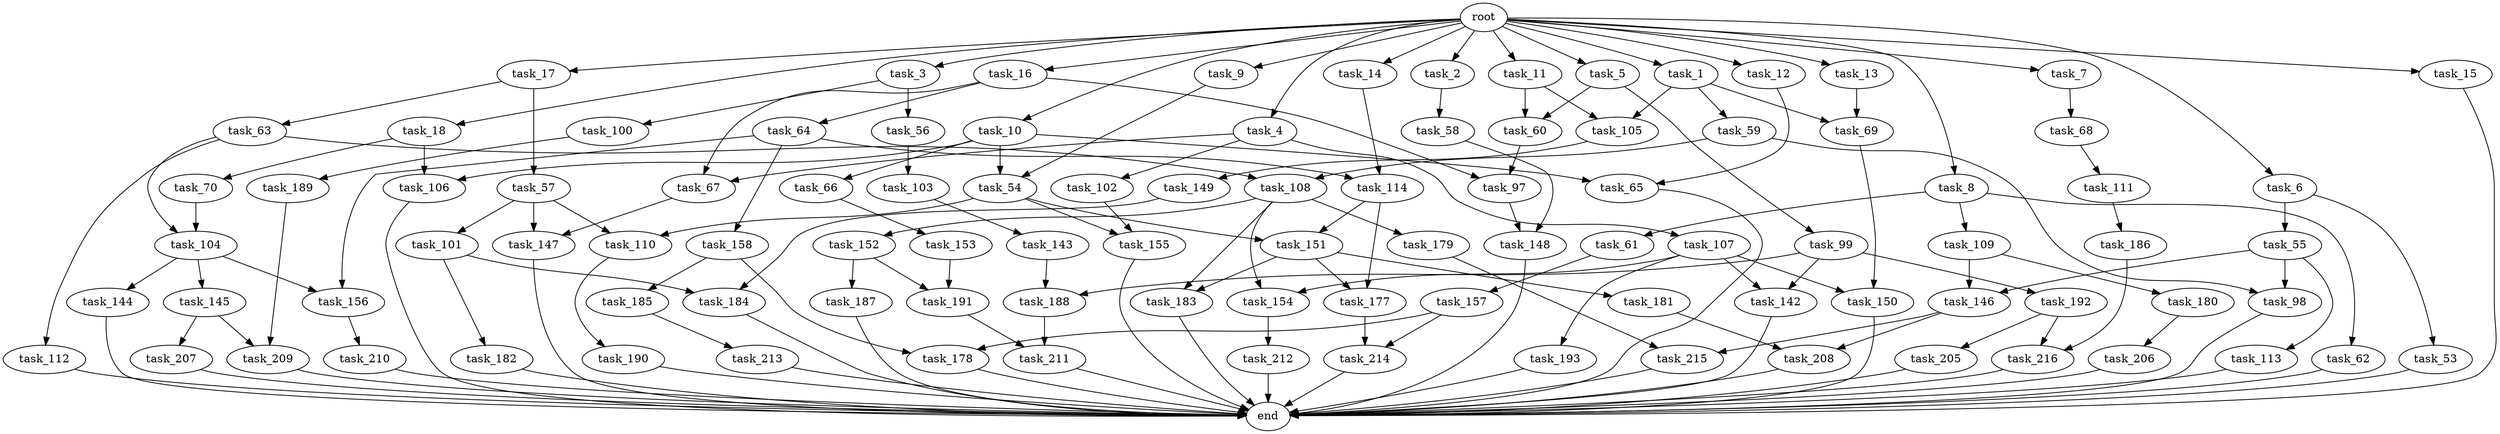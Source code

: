 digraph G {
  task_181 [size="841813590.016000"];
  task_11 [size="2.048000"];
  task_64 [size="1391569403.904000"];
  task_179 [size="429496729.600000"];
  task_17 [size="2.048000"];
  task_178 [size="549755813.888000"];
  task_190 [size="841813590.016000"];
  task_69 [size="498216206.336000"];
  task_62 [size="1717986918.400000"];
  task_104 [size="1374389534.720000"];
  task_155 [size="584115552.256000"];
  task_109 [size="1717986918.400000"];
  task_189 [size="1099511627.776000"];
  task_59 [size="68719476.736000"];
  task_7 [size="2.048000"];
  task_56 [size="841813590.016000"];
  task_113 [size="1391569403.904000"];
  task_67 [size="2010044694.528000"];
  task_192 [size="154618822.656000"];
  task_209 [size="1872605741.056000"];
  task_214 [size="1666447310.848000"];
  task_157 [size="68719476.736000"];
  task_205 [size="154618822.656000"];
  task_216 [size="309237645.312000"];
  task_147 [size="687194767.360000"];
  task_211 [size="1168231104.512000"];
  end [size="0.000000"];
  task_206 [size="1391569403.904000"];
  task_158 [size="841813590.016000"];
  task_63 [size="1391569403.904000"];
  task_61 [size="1717986918.400000"];
  task_55 [size="618475290.624000"];
  task_177 [size="1683627180.032000"];
  task_54 [size="1254130450.432000"];
  task_107 [size="618475290.624000"];
  task_112 [size="1099511627.776000"];
  task_142 [size="1546188226.560000"];
  task_105 [size="343597383.680000"];
  task_145 [size="1099511627.776000"];
  task_3 [size="2.048000"];
  task_207 [size="154618822.656000"];
  task_14 [size="2.048000"];
  task_187 [size="841813590.016000"];
  task_185 [size="274877906.944000"];
  task_53 [size="618475290.624000"];
  task_215 [size="137438953.472000"];
  task_57 [size="1391569403.904000"];
  task_108 [size="1168231104.512000"];
  task_146 [size="1546188226.560000"];
  task_100 [size="841813590.016000"];
  task_9 [size="2.048000"];
  task_149 [size="1391569403.904000"];
  task_16 [size="2.048000"];
  task_58 [size="1717986918.400000"];
  task_8 [size="2.048000"];
  root [size="0.000000"];
  task_184 [size="1254130450.432000"];
  task_212 [size="429496729.600000"];
  task_65 [size="309237645.312000"];
  task_4 [size="2.048000"];
  task_70 [size="1717986918.400000"];
  task_60 [size="549755813.888000"];
  task_13 [size="2.048000"];
  task_18 [size="2.048000"];
  task_143 [size="154618822.656000"];
  task_101 [size="68719476.736000"];
  task_66 [size="154618822.656000"];
  task_210 [size="68719476.736000"];
  task_5 [size="2.048000"];
  task_144 [size="1099511627.776000"];
  task_1 [size="2.048000"];
  task_153 [size="618475290.624000"];
  task_98 [size="1460288880.640000"];
  task_99 [size="274877906.944000"];
  task_154 [size="1821066133.504000"];
  task_188 [size="429496729.600000"];
  task_6 [size="2.048000"];
  task_150 [size="2233382993.920000"];
  task_152 [size="429496729.600000"];
  task_106 [size="1872605741.056000"];
  task_213 [size="618475290.624000"];
  task_15 [size="2.048000"];
  task_10 [size="2.048000"];
  task_110 [size="498216206.336000"];
  task_148 [size="773094113.280000"];
  task_186 [size="618475290.624000"];
  task_103 [size="618475290.624000"];
  task_182 [size="1099511627.776000"];
  task_208 [size="687194767.360000"];
  task_180 [size="154618822.656000"];
  task_151 [size="1271310319.616000"];
  task_156 [size="1941325217.792000"];
  task_68 [size="618475290.624000"];
  task_2 [size="2.048000"];
  task_114 [size="2233382993.920000"];
  task_12 [size="2.048000"];
  task_111 [size="429496729.600000"];
  task_191 [size="2233382993.920000"];
  task_102 [size="618475290.624000"];
  task_193 [size="1391569403.904000"];
  task_97 [size="1821066133.504000"];
  task_183 [size="1271310319.616000"];

  task_181 -> task_208 [size="301989888.000000"];
  task_11 -> task_60 [size="134217728.000000"];
  task_11 -> task_105 [size="134217728.000000"];
  task_64 -> task_114 [size="411041792.000000"];
  task_64 -> task_156 [size="411041792.000000"];
  task_64 -> task_158 [size="411041792.000000"];
  task_179 -> task_215 [size="33554432.000000"];
  task_17 -> task_57 [size="679477248.000000"];
  task_17 -> task_63 [size="679477248.000000"];
  task_178 -> end [size="1.000000"];
  task_190 -> end [size="1.000000"];
  task_69 -> task_150 [size="411041792.000000"];
  task_62 -> end [size="1.000000"];
  task_104 -> task_145 [size="536870912.000000"];
  task_104 -> task_156 [size="536870912.000000"];
  task_104 -> task_144 [size="536870912.000000"];
  task_155 -> end [size="1.000000"];
  task_109 -> task_180 [size="75497472.000000"];
  task_109 -> task_146 [size="75497472.000000"];
  task_189 -> task_209 [size="838860800.000000"];
  task_59 -> task_108 [size="33554432.000000"];
  task_59 -> task_98 [size="33554432.000000"];
  task_7 -> task_68 [size="301989888.000000"];
  task_56 -> task_103 [size="301989888.000000"];
  task_113 -> end [size="1.000000"];
  task_67 -> task_147 [size="301989888.000000"];
  task_192 -> task_205 [size="75497472.000000"];
  task_192 -> task_216 [size="75497472.000000"];
  task_209 -> end [size="1.000000"];
  task_214 -> end [size="1.000000"];
  task_157 -> task_178 [size="134217728.000000"];
  task_157 -> task_214 [size="134217728.000000"];
  task_205 -> end [size="1.000000"];
  task_216 -> end [size="1.000000"];
  task_147 -> end [size="1.000000"];
  task_211 -> end [size="1.000000"];
  task_206 -> end [size="1.000000"];
  task_158 -> task_178 [size="134217728.000000"];
  task_158 -> task_185 [size="134217728.000000"];
  task_63 -> task_108 [size="536870912.000000"];
  task_63 -> task_112 [size="536870912.000000"];
  task_63 -> task_104 [size="536870912.000000"];
  task_61 -> task_157 [size="33554432.000000"];
  task_55 -> task_113 [size="679477248.000000"];
  task_55 -> task_146 [size="679477248.000000"];
  task_55 -> task_98 [size="679477248.000000"];
  task_177 -> task_214 [size="679477248.000000"];
  task_54 -> task_155 [size="209715200.000000"];
  task_54 -> task_110 [size="209715200.000000"];
  task_54 -> task_151 [size="209715200.000000"];
  task_107 -> task_142 [size="679477248.000000"];
  task_107 -> task_150 [size="679477248.000000"];
  task_107 -> task_154 [size="679477248.000000"];
  task_107 -> task_193 [size="679477248.000000"];
  task_112 -> end [size="1.000000"];
  task_142 -> end [size="1.000000"];
  task_105 -> task_149 [size="679477248.000000"];
  task_145 -> task_209 [size="75497472.000000"];
  task_145 -> task_207 [size="75497472.000000"];
  task_3 -> task_100 [size="411041792.000000"];
  task_3 -> task_56 [size="411041792.000000"];
  task_207 -> end [size="1.000000"];
  task_14 -> task_114 [size="679477248.000000"];
  task_187 -> end [size="1.000000"];
  task_185 -> task_213 [size="301989888.000000"];
  task_53 -> end [size="1.000000"];
  task_215 -> end [size="1.000000"];
  task_57 -> task_110 [size="33554432.000000"];
  task_57 -> task_147 [size="33554432.000000"];
  task_57 -> task_101 [size="33554432.000000"];
  task_108 -> task_152 [size="209715200.000000"];
  task_108 -> task_154 [size="209715200.000000"];
  task_108 -> task_179 [size="209715200.000000"];
  task_108 -> task_183 [size="209715200.000000"];
  task_146 -> task_215 [size="33554432.000000"];
  task_146 -> task_208 [size="33554432.000000"];
  task_100 -> task_189 [size="536870912.000000"];
  task_9 -> task_54 [size="536870912.000000"];
  task_149 -> task_184 [size="75497472.000000"];
  task_16 -> task_67 [size="679477248.000000"];
  task_16 -> task_97 [size="679477248.000000"];
  task_16 -> task_64 [size="679477248.000000"];
  task_58 -> task_148 [size="301989888.000000"];
  task_8 -> task_61 [size="838860800.000000"];
  task_8 -> task_109 [size="838860800.000000"];
  task_8 -> task_62 [size="838860800.000000"];
  root -> task_15 [size="1.000000"];
  root -> task_16 [size="1.000000"];
  root -> task_5 [size="1.000000"];
  root -> task_11 [size="1.000000"];
  root -> task_3 [size="1.000000"];
  root -> task_12 [size="1.000000"];
  root -> task_8 [size="1.000000"];
  root -> task_6 [size="1.000000"];
  root -> task_17 [size="1.000000"];
  root -> task_7 [size="1.000000"];
  root -> task_10 [size="1.000000"];
  root -> task_1 [size="1.000000"];
  root -> task_4 [size="1.000000"];
  root -> task_2 [size="1.000000"];
  root -> task_13 [size="1.000000"];
  root -> task_14 [size="1.000000"];
  root -> task_9 [size="1.000000"];
  root -> task_18 [size="1.000000"];
  task_184 -> end [size="1.000000"];
  task_212 -> end [size="1.000000"];
  task_65 -> end [size="1.000000"];
  task_4 -> task_67 [size="301989888.000000"];
  task_4 -> task_107 [size="301989888.000000"];
  task_4 -> task_102 [size="301989888.000000"];
  task_70 -> task_104 [size="134217728.000000"];
  task_60 -> task_97 [size="209715200.000000"];
  task_13 -> task_69 [size="209715200.000000"];
  task_18 -> task_106 [size="838860800.000000"];
  task_18 -> task_70 [size="838860800.000000"];
  task_143 -> task_188 [size="134217728.000000"];
  task_101 -> task_184 [size="536870912.000000"];
  task_101 -> task_182 [size="536870912.000000"];
  task_66 -> task_153 [size="301989888.000000"];
  task_210 -> end [size="1.000000"];
  task_5 -> task_60 [size="134217728.000000"];
  task_5 -> task_99 [size="134217728.000000"];
  task_144 -> end [size="1.000000"];
  task_1 -> task_69 [size="33554432.000000"];
  task_1 -> task_105 [size="33554432.000000"];
  task_1 -> task_59 [size="33554432.000000"];
  task_153 -> task_191 [size="679477248.000000"];
  task_98 -> end [size="1.000000"];
  task_99 -> task_188 [size="75497472.000000"];
  task_99 -> task_142 [size="75497472.000000"];
  task_99 -> task_192 [size="75497472.000000"];
  task_154 -> task_212 [size="209715200.000000"];
  task_188 -> task_211 [size="33554432.000000"];
  task_6 -> task_53 [size="301989888.000000"];
  task_6 -> task_55 [size="301989888.000000"];
  task_150 -> end [size="1.000000"];
  task_152 -> task_187 [size="411041792.000000"];
  task_152 -> task_191 [size="411041792.000000"];
  task_106 -> end [size="1.000000"];
  task_213 -> end [size="1.000000"];
  task_15 -> end [size="1.000000"];
  task_10 -> task_65 [size="75497472.000000"];
  task_10 -> task_66 [size="75497472.000000"];
  task_10 -> task_54 [size="75497472.000000"];
  task_10 -> task_106 [size="75497472.000000"];
  task_110 -> task_190 [size="411041792.000000"];
  task_148 -> end [size="1.000000"];
  task_186 -> task_216 [size="75497472.000000"];
  task_103 -> task_143 [size="75497472.000000"];
  task_182 -> end [size="1.000000"];
  task_208 -> end [size="1.000000"];
  task_180 -> task_206 [size="679477248.000000"];
  task_151 -> task_177 [size="411041792.000000"];
  task_151 -> task_181 [size="411041792.000000"];
  task_151 -> task_183 [size="411041792.000000"];
  task_156 -> task_210 [size="33554432.000000"];
  task_68 -> task_111 [size="209715200.000000"];
  task_2 -> task_58 [size="838860800.000000"];
  task_114 -> task_177 [size="411041792.000000"];
  task_114 -> task_151 [size="411041792.000000"];
  task_12 -> task_65 [size="75497472.000000"];
  task_111 -> task_186 [size="301989888.000000"];
  task_191 -> task_211 [size="536870912.000000"];
  task_102 -> task_155 [size="75497472.000000"];
  task_193 -> end [size="1.000000"];
  task_97 -> task_148 [size="75497472.000000"];
  task_183 -> end [size="1.000000"];
}
